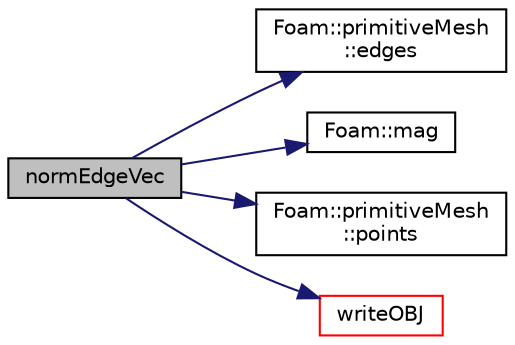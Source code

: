 digraph "normEdgeVec"
{
  bgcolor="transparent";
  edge [fontname="Helvetica",fontsize="10",labelfontname="Helvetica",labelfontsize="10"];
  node [fontname="Helvetica",fontsize="10",shape=record];
  rankdir="LR";
  Node1 [label="normEdgeVec",height=0.2,width=0.4,color="black", fillcolor="grey75", style="filled", fontcolor="black"];
  Node1 -> Node2 [color="midnightblue",fontsize="10",style="solid",fontname="Helvetica"];
  Node2 [label="Foam::primitiveMesh\l::edges",height=0.2,width=0.4,color="black",URL="$a01969.html#aae82d34fe433288eb6b1f9dea53675c8",tooltip="Return mesh edges. Uses calcEdges. "];
  Node1 -> Node3 [color="midnightblue",fontsize="10",style="solid",fontname="Helvetica"];
  Node3 [label="Foam::mag",height=0.2,width=0.4,color="black",URL="$a10733.html#a929da2a3fdcf3dacbbe0487d3a330dae"];
  Node1 -> Node4 [color="midnightblue",fontsize="10",style="solid",fontname="Helvetica"];
  Node4 [label="Foam::primitiveMesh\l::points",height=0.2,width=0.4,color="black",URL="$a01969.html#aff2a8eddc9329f3a923a0bf3b1bdd364",tooltip="Return mesh points. "];
  Node1 -> Node5 [color="midnightblue",fontsize="10",style="solid",fontname="Helvetica"];
  Node5 [label="writeOBJ",height=0.2,width=0.4,color="red",URL="$a10789.html#afd76c6ccc8ee4a5957f0232218167c17",tooltip="Write obj representation of point. "];
}
